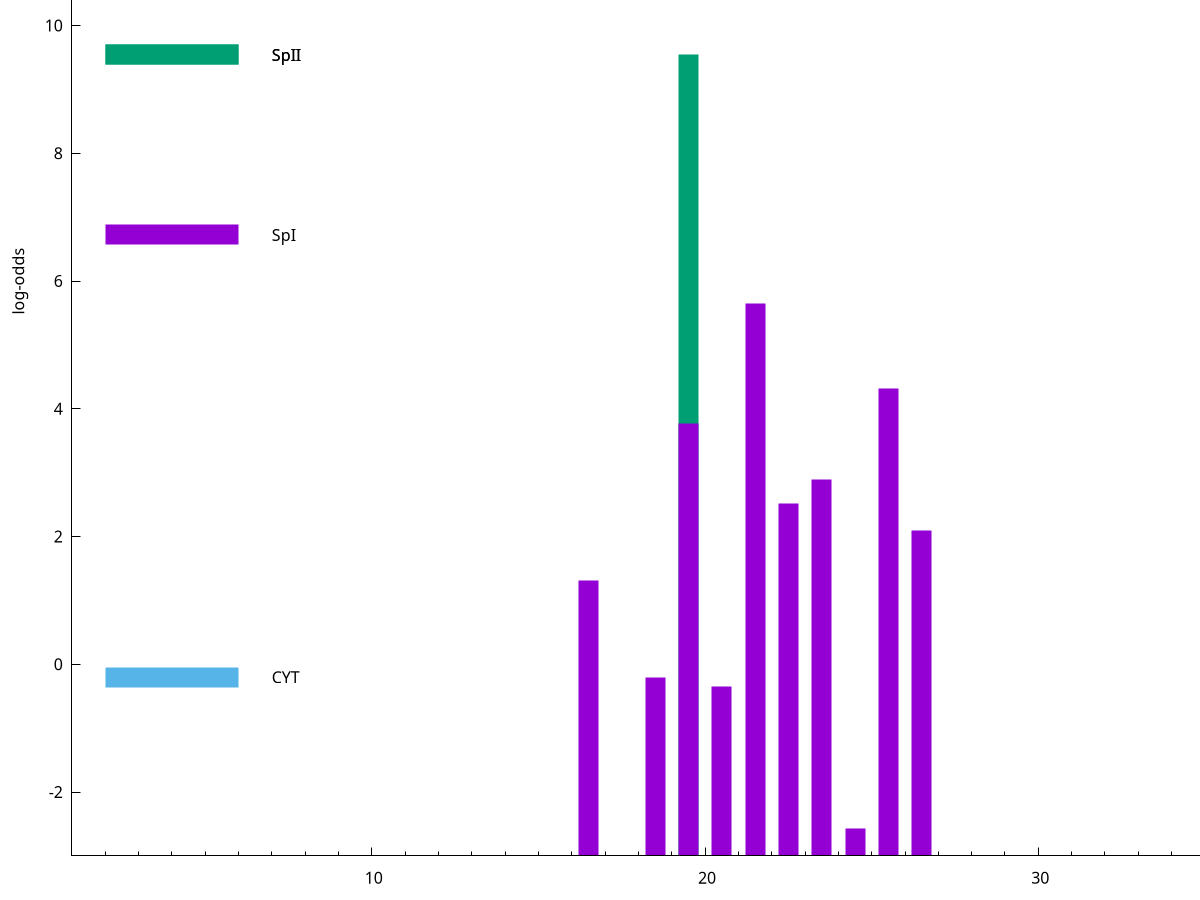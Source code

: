 set title "LipoP predictions for SRR5666510.gff"
set size 2., 1.4
set xrange [1:70] 
set mxtics 10
set yrange [-3:15]
set y2range [0:18]
set ylabel "log-odds"
set term postscript eps color solid "Helvetica" 30
set output "SRR5666510.gff16.eps"
set arrow from 2,9.54008 to 6,9.54008 nohead lt 2 lw 20
set label "SpII" at 7,9.54008
set arrow from 2,6.723 to 6,6.723 nohead lt 1 lw 20
set label "SpI" at 7,6.723
set arrow from 2,-0.200913 to 6,-0.200913 nohead lt 3 lw 20
set label "CYT" at 7,-0.200913
set arrow from 2,9.54008 to 6,9.54008 nohead lt 2 lw 20
set label "SpII" at 7,9.54008
# NOTE: The scores below are the log-odds scores with the threshold
# NOTE: subtracted (a hack to make gnuplot make the histogram all
# NOTE: look nice).
plot "-" axes x1y2 title "" with impulses lt 2 lw 20, "-" axes x1y2 title "" with impulses lt 1 lw 20
19.500000 12.540080
e
21.500000 8.650580
25.500000 7.322810
19.500000 6.770550
23.500000 5.893420
22.500000 5.511830
26.500000 5.091660
16.500000 4.305640
18.500000 2.793249
20.500000 2.655282
24.500000 0.436240
e
exit
